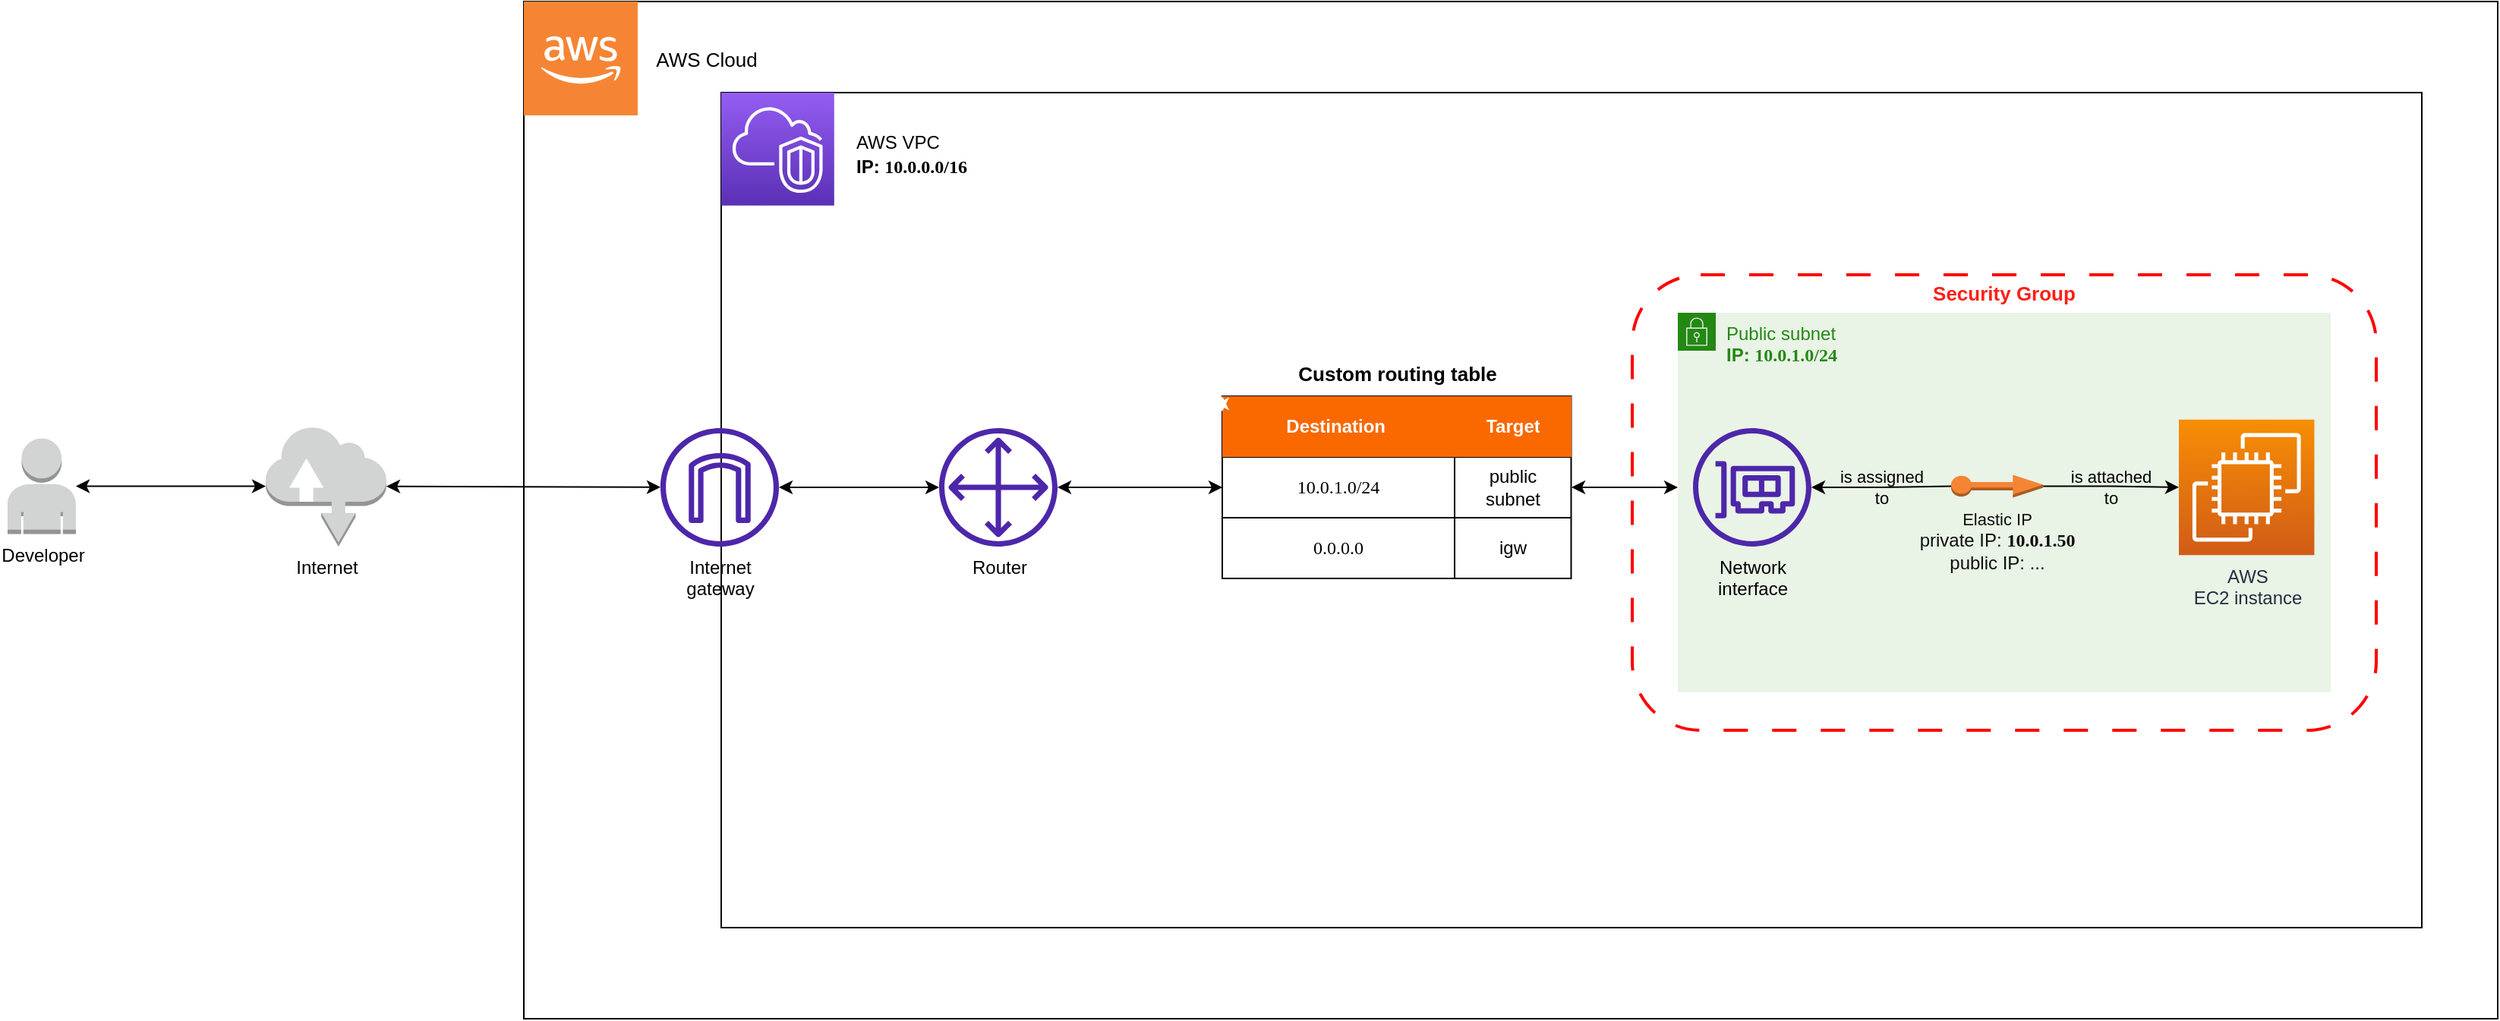 <mxfile version="21.1.2" type="device">
  <diagram id="U6V_GjBkOLSvwvCUSoy5" name="Page-1">
    <mxGraphModel dx="2590" dy="1734" grid="1" gridSize="10" guides="1" tooltips="1" connect="1" arrows="1" fold="1" page="1" pageScale="1" pageWidth="827" pageHeight="1169" math="0" shadow="0">
      <root>
        <mxCell id="0" />
        <mxCell id="1" parent="0" />
        <mxCell id="Q6gqKM6wIXDq9hAY0RPG-135" value="&lt;b&gt;&lt;font color=&quot;#ff1f17&quot; style=&quot;font-size: 13px;&quot;&gt;Security Group&lt;/font&gt;&lt;/b&gt;" style="fontStyle=0;verticalAlign=top;align=center;spacingTop=-2;fillColor=none;rounded=1;whiteSpace=wrap;html=1;strokeColor=#FF0000;strokeWidth=2;dashed=1;container=1;collapsible=0;expand=0;recursiveResize=0;dashPattern=8 8;" parent="1" vertex="1">
          <mxGeometry x="300" y="410" width="490" height="300" as="geometry" />
        </mxCell>
        <mxCell id="77" value="" style="rounded=0;whiteSpace=wrap;html=1;fontFamily=Lucida Console;fontSize=12;fontColor=#FFFFFF;fillColor=none;gradientColor=none;" parent="1" vertex="1">
          <mxGeometry x="-430" y="230" width="1300" height="670" as="geometry" />
        </mxCell>
        <mxCell id="6" value="" style="rounded=0;whiteSpace=wrap;html=1;gradientColor=none;fillColor=none;movable=1;resizable=1;rotatable=1;deletable=1;editable=1;connectable=1;" parent="1" vertex="1">
          <mxGeometry x="-300" y="290" width="1120" height="550" as="geometry" />
        </mxCell>
        <mxCell id="63" value="z" style="group;movable=1;resizable=1;rotatable=1;deletable=1;editable=1;connectable=1;" parent="1" vertex="1" connectable="0">
          <mxGeometry x="330" y="435" width="430" height="250" as="geometry" />
        </mxCell>
        <mxCell id="18" value="Public subnet&lt;br&gt;&lt;b&gt;IP: &lt;/b&gt;&lt;font face=&quot;Lucida Console&quot; style=&quot;font-weight: bold;&quot;&gt;10.0.1.0/24&lt;/font&gt;" style="points=[[0,0],[0.25,0],[0.5,0],[0.75,0],[1,0],[1,0.25],[1,0.5],[1,0.75],[1,1],[0.75,1],[0.5,1],[0.25,1],[0,1],[0,0.75],[0,0.5],[0,0.25]];outlineConnect=0;gradientColor=none;html=1;whiteSpace=wrap;fontSize=12;fontStyle=0;container=1;pointerEvents=0;collapsible=0;recursiveResize=0;shape=mxgraph.aws4.group;grIcon=mxgraph.aws4.group_security_group;grStroke=0;strokeColor=#248814;fillColor=#E9F3E6;verticalAlign=top;align=left;spacingLeft=30;fontColor=#248814;dashed=0;movable=1;resizable=1;rotatable=1;deletable=1;editable=1;connectable=1;" parent="63" vertex="1">
          <mxGeometry width="430" height="250" as="geometry" />
        </mxCell>
        <mxCell id="14" value="" style="edgeStyle=none;html=1;startArrow=classic;startFill=1;" parent="1" source="4" target="11" edge="1">
          <mxGeometry relative="1" as="geometry" />
        </mxCell>
        <mxCell id="4" value="Developer" style="outlineConnect=0;dashed=0;verticalLabelPosition=bottom;verticalAlign=top;align=center;html=1;shape=mxgraph.aws3.user;fillColor=#D2D3D3;gradientColor=none;" parent="1" vertex="1">
          <mxGeometry x="-770" y="517.75" width="45" height="63" as="geometry" />
        </mxCell>
        <mxCell id="12" value="" style="edgeStyle=none;html=1;startArrow=classic;startFill=1;" parent="1" source="11" target="9" edge="1">
          <mxGeometry relative="1" as="geometry" />
        </mxCell>
        <mxCell id="11" value="Internet" style="outlineConnect=0;dashed=0;verticalLabelPosition=bottom;verticalAlign=top;align=center;html=1;shape=mxgraph.aws3.internet;fillColor=#D2D3D3;gradientColor=none;" parent="1" vertex="1">
          <mxGeometry x="-600" y="509.5" width="79.5" height="79.5" as="geometry" />
        </mxCell>
        <mxCell id="98" value="" style="edgeStyle=none;html=1;strokeColor=#000000;fontColor=#FFFFFF;startArrow=classic;startFill=1;endArrow=classic;endFill=1;entryX=0;entryY=0.5;entryDx=0;entryDy=0;" parent="1" source="84" target="58" edge="1">
          <mxGeometry relative="1" as="geometry">
            <mxPoint x="-80" y="550" as="sourcePoint" />
          </mxGeometry>
        </mxCell>
        <mxCell id="88" value="" style="group;movable=1;resizable=1;rotatable=1;deletable=1;editable=1;connectable=1;" parent="1" vertex="1" connectable="0">
          <mxGeometry x="30" y="460" width="229.75" height="150" as="geometry" />
        </mxCell>
        <mxCell id="64" value="&lt;b&gt;&lt;font color=&quot;#000000&quot; style=&quot;font-size: 13px;&quot;&gt;Custom routing table&lt;/font&gt;&lt;/b&gt;" style="text;html=1;align=center;verticalAlign=middle;resizable=1;points=[];autosize=1;strokeColor=none;fillColor=none;fontColor=#ffffff;movable=1;rotatable=1;deletable=1;editable=1;connectable=1;" parent="88" vertex="1">
          <mxGeometry x="39.88" width="150" height="30" as="geometry" />
        </mxCell>
        <mxCell id="53" value="" style="shape=table;startSize=0;container=1;collapsible=0;childLayout=tableLayout;fillColor=none;gradientColor=none;movable=1;resizable=1;rotatable=1;deletable=1;editable=1;connectable=1;" parent="88" vertex="1">
          <mxGeometry y="30" width="229.75" height="120" as="geometry" />
        </mxCell>
        <mxCell id="54" value="" style="shape=tableRow;horizontal=0;startSize=0;swimlaneHead=0;swimlaneBody=0;top=0;left=0;bottom=0;right=0;collapsible=0;dropTarget=0;fillColor=none;points=[[0,0.5],[1,0.5]];portConstraint=eastwest;movable=1;resizable=1;rotatable=1;deletable=1;editable=1;connectable=1;" parent="53" vertex="1">
          <mxGeometry width="229.75" height="40" as="geometry" />
        </mxCell>
        <mxCell id="55" value="Destination&lt;span style=&quot;white-space: pre;&quot;&gt; &lt;/span&gt;" style="shape=partialRectangle;html=1;whiteSpace=wrap;connectable=1;overflow=hidden;fillColor=#fa6800;top=0;left=0;bottom=0;right=0;pointerEvents=1;fontColor=#FFFFFF;strokeColor=#C73500;fontStyle=1;movable=1;resizable=1;rotatable=1;deletable=1;editable=1;" parent="54" vertex="1">
          <mxGeometry width="153" height="40" as="geometry">
            <mxRectangle width="153" height="40" as="alternateBounds" />
          </mxGeometry>
        </mxCell>
        <mxCell id="56" value="Target" style="shape=partialRectangle;html=1;whiteSpace=wrap;connectable=1;overflow=hidden;fillColor=#fa6800;top=0;left=0;bottom=0;right=0;pointerEvents=1;fontColor=#ffffff;strokeColor=#C73500;fontStyle=1;movable=1;resizable=1;rotatable=1;deletable=1;editable=1;" parent="54" vertex="1">
          <mxGeometry x="153" width="77" height="40" as="geometry">
            <mxRectangle width="77" height="40" as="alternateBounds" />
          </mxGeometry>
        </mxCell>
        <mxCell id="99" style="edgeStyle=none;html=1;exitX=0;exitY=0;exitDx=0;exitDy=0;strokeColor=#FFFFFF;fontColor=#FFFFFF;startArrow=classic;startFill=1;endArrow=classic;endFill=1;" parent="54" source="55" edge="1">
          <mxGeometry relative="1" as="geometry">
            <mxPoint y="10" as="targetPoint" />
          </mxGeometry>
        </mxCell>
        <mxCell id="57" value="" style="shape=tableRow;horizontal=0;startSize=0;swimlaneHead=0;swimlaneBody=0;top=0;left=0;bottom=0;right=0;collapsible=0;dropTarget=0;fillColor=none;points=[[0,0.5],[1,0.5]];portConstraint=eastwest;movable=1;resizable=1;rotatable=1;deletable=1;editable=1;connectable=1;" parent="53" vertex="1">
          <mxGeometry y="40" width="229.75" height="40" as="geometry" />
        </mxCell>
        <mxCell id="58" value="&lt;font face=&quot;Lucida Console&quot;&gt;10.0.1.0/24&lt;/font&gt;" style="shape=partialRectangle;html=1;whiteSpace=wrap;connectable=1;overflow=hidden;fillColor=none;top=0;left=0;bottom=0;right=0;pointerEvents=1;movable=1;resizable=1;rotatable=1;deletable=1;editable=1;" parent="57" vertex="1">
          <mxGeometry width="153" height="40" as="geometry">
            <mxRectangle width="153" height="40" as="alternateBounds" />
          </mxGeometry>
        </mxCell>
        <mxCell id="59" value="public&lt;br&gt;subnet" style="shape=partialRectangle;html=1;whiteSpace=wrap;connectable=1;overflow=hidden;fillColor=none;top=0;left=0;bottom=0;right=0;pointerEvents=1;movable=1;resizable=1;rotatable=1;deletable=1;editable=1;" parent="57" vertex="1">
          <mxGeometry x="153" width="77" height="40" as="geometry">
            <mxRectangle width="77" height="40" as="alternateBounds" />
          </mxGeometry>
        </mxCell>
        <mxCell id="60" value="" style="shape=tableRow;horizontal=0;startSize=0;swimlaneHead=0;swimlaneBody=0;top=0;left=0;bottom=0;right=0;collapsible=0;dropTarget=0;fillColor=none;points=[[0,0.5],[1,0.5]];portConstraint=eastwest;movable=1;resizable=1;rotatable=1;deletable=1;editable=1;connectable=1;" parent="53" vertex="1">
          <mxGeometry y="80" width="229.75" height="40" as="geometry" />
        </mxCell>
        <mxCell id="61" value="&lt;font face=&quot;Lucida Console&quot;&gt;0.0.0.0&lt;/font&gt;" style="shape=partialRectangle;html=1;whiteSpace=wrap;connectable=1;overflow=hidden;fillColor=none;top=0;left=0;bottom=0;right=0;pointerEvents=1;movable=1;resizable=1;rotatable=1;deletable=1;editable=1;" parent="60" vertex="1">
          <mxGeometry width="153" height="40" as="geometry">
            <mxRectangle width="153" height="40" as="alternateBounds" />
          </mxGeometry>
        </mxCell>
        <mxCell id="62" value="igw" style="shape=partialRectangle;html=1;whiteSpace=wrap;connectable=1;overflow=hidden;fillColor=none;top=0;left=0;bottom=0;right=0;pointerEvents=1;movable=1;resizable=1;rotatable=1;deletable=1;editable=1;" parent="60" vertex="1">
          <mxGeometry x="153" width="77" height="40" as="geometry">
            <mxRectangle width="77" height="40" as="alternateBounds" />
          </mxGeometry>
        </mxCell>
        <mxCell id="95" value="" style="endArrow=classic;startArrow=classic;html=1;strokeColor=#000000;fontColor=#FFFFFF;movable=1;resizable=1;rotatable=1;deletable=1;editable=1;connectable=1;entryX=1;entryY=0.5;entryDx=0;entryDy=0;startFill=1;endFill=1;" parent="1" target="59" edge="1">
          <mxGeometry width="50" height="50" relative="1" as="geometry">
            <mxPoint x="330" y="550" as="sourcePoint" />
            <mxPoint x="220" y="540" as="targetPoint" />
          </mxGeometry>
        </mxCell>
        <mxCell id="109" value="" style="group" parent="1" vertex="1" connectable="0">
          <mxGeometry x="-430" y="230" width="165" height="75" as="geometry" />
        </mxCell>
        <mxCell id="2" value="" style="outlineConnect=0;dashed=0;verticalLabelPosition=bottom;verticalAlign=top;align=center;html=1;shape=mxgraph.aws3.cloud_2;fillColor=#F58534;gradientColor=none;" parent="109" vertex="1">
          <mxGeometry width="75" height="75" as="geometry" />
        </mxCell>
        <mxCell id="108" value="&lt;font color=&quot;#000000&quot;&gt;AWS Cloud&lt;/font&gt;" style="text;html=1;align=center;verticalAlign=middle;resizable=0;points=[];autosize=1;strokeColor=none;fillColor=none;fontFamily=Helvetica;fontColor=#FFFFFF;fontSize=13;" parent="109" vertex="1">
          <mxGeometry x="75" y="22.5" width="90" height="30" as="geometry" />
        </mxCell>
        <mxCell id="89" value="" style="group;movable=1;resizable=1;rotatable=1;deletable=1;editable=1;connectable=1;" parent="1" vertex="1" connectable="0">
          <mxGeometry x="-300" y="290" width="188.895" height="80" as="geometry" />
        </mxCell>
        <mxCell id="90" value="" style="sketch=0;points=[[0,0,0],[0.25,0,0],[0.5,0,0],[0.75,0,0],[1,0,0],[0,1,0],[0.25,1,0],[0.5,1,0],[0.75,1,0],[1,1,0],[0,0.25,0],[0,0.5,0],[0,0.75,0],[1,0.25,0],[1,0.5,0],[1,0.75,0]];outlineConnect=0;fontColor=#232F3E;gradientColor=#945DF2;gradientDirection=north;fillColor=#5A30B5;strokeColor=#ffffff;dashed=0;verticalLabelPosition=bottom;verticalAlign=top;align=center;html=1;fontSize=12;fontStyle=0;aspect=fixed;shape=mxgraph.aws4.resourceIcon;resIcon=mxgraph.aws4.vpc;movable=1;resizable=1;rotatable=1;deletable=1;editable=1;connectable=1;" parent="89" vertex="1">
          <mxGeometry width="74.405" height="74.405" as="geometry" />
        </mxCell>
        <mxCell id="91" value="&lt;font color=&quot;#000000&quot; style=&quot;font-size: 12px; background-color: rgb(255, 255, 255);&quot;&gt;AWS VPC&lt;br&gt;&lt;b style=&quot;&quot;&gt;IP: &lt;font style=&quot;&quot; face=&quot;Lucida Console&quot;&gt;10.0.0.0/16&lt;/font&gt;&lt;/b&gt;&lt;/font&gt;" style="text;html=1;align=left;verticalAlign=middle;resizable=1;points=[];autosize=1;strokeColor=none;fillColor=none;fontSize=13;fontColor=#ffffff;movable=1;rotatable=1;deletable=1;editable=1;connectable=1;" parent="89" vertex="1">
          <mxGeometry x="86.789" y="19.998" width="100" height="40" as="geometry" />
        </mxCell>
        <mxCell id="105" value="" style="group" parent="1" vertex="1" connectable="0">
          <mxGeometry x="370" y="470" width="310" height="200" as="geometry" />
        </mxCell>
        <mxCell id="9" value="&lt;font color=&quot;#000000&quot;&gt;Internet&lt;br&gt;gateway&lt;/font&gt;" style="sketch=0;outlineConnect=0;fontColor=#232F3E;gradientColor=none;fillColor=#4D27AA;strokeColor=none;dashed=0;verticalLabelPosition=bottom;verticalAlign=top;align=center;html=1;fontSize=12;fontStyle=0;aspect=fixed;pointerEvents=1;shape=mxgraph.aws4.internet_gateway;" parent="1" vertex="1">
          <mxGeometry x="-340" y="511" width="78" height="78" as="geometry" />
        </mxCell>
        <mxCell id="84" value="&lt;font color=&quot;#000000&quot; style=&quot;font-size: 12px;&quot;&gt;Router&lt;/font&gt;" style="sketch=0;outlineConnect=0;fontColor=#232F3E;gradientColor=none;fillColor=#4D27AA;strokeColor=none;dashed=0;verticalLabelPosition=bottom;verticalAlign=top;align=center;html=1;fontSize=12;fontStyle=0;aspect=fixed;pointerEvents=1;shape=mxgraph.aws4.customer_gateway;" parent="1" vertex="1">
          <mxGeometry x="-156.5" y="511" width="78" height="78" as="geometry" />
        </mxCell>
        <mxCell id="96" value="" style="edgeStyle=none;html=1;strokeColor=#000000;fontColor=#FFFFFF;startArrow=classic;startFill=1;endArrow=classic;endFill=1;" parent="1" source="9" target="84" edge="1">
          <mxGeometry relative="1" as="geometry" />
        </mxCell>
        <mxCell id="Q6gqKM6wIXDq9hAY0RPG-124" value="AWS&lt;br&gt;EC2 instance" style="sketch=0;points=[[0,0,0],[0.25,0,0],[0.5,0,0],[0.75,0,0],[1,0,0],[0,1,0],[0.25,1,0],[0.5,1,0],[0.75,1,0],[1,1,0],[0,0.25,0],[0,0.5,0],[0,0.75,0],[1,0.25,0],[1,0.5,0],[1,0.75,0]];outlineConnect=0;fontColor=#232F3E;gradientColor=#F78E04;gradientDirection=north;fillColor=#D05C17;strokeColor=#ffffff;dashed=0;verticalLabelPosition=bottom;verticalAlign=top;align=center;html=1;fontSize=12;fontStyle=0;aspect=fixed;shape=mxgraph.aws4.resourceIcon;resIcon=mxgraph.aws4.ec2;movable=1;resizable=1;rotatable=1;deletable=1;editable=1;connectable=1;" parent="1" vertex="1">
          <mxGeometry x="660.005" y="505.385" width="89.225" height="89.225" as="geometry" />
        </mxCell>
        <mxCell id="Q6gqKM6wIXDq9hAY0RPG-131" value="is attached&lt;br&gt;to" style="edgeStyle=orthogonalEdgeStyle;rounded=0;orthogonalLoop=1;jettySize=auto;html=1;labelBackgroundColor=none;" parent="1" source="81" target="Q6gqKM6wIXDq9hAY0RPG-124" edge="1">
          <mxGeometry relative="1" as="geometry" />
        </mxCell>
        <mxCell id="Q6gqKM6wIXDq9hAY0RPG-137" value="is assigned&lt;br&gt;to" style="edgeStyle=orthogonalEdgeStyle;rounded=0;orthogonalLoop=1;jettySize=auto;html=1;startArrow=classic;startFill=1;endArrow=none;endFill=0;labelBackgroundColor=none;" parent="1" source="112" target="81" edge="1">
          <mxGeometry relative="1" as="geometry" />
        </mxCell>
        <mxCell id="112" value="&lt;font color=&quot;#000000&quot;&gt;Network&lt;br&gt;interface&lt;br&gt;&lt;/font&gt;" style="sketch=0;outlineConnect=0;fontColor=#232F3E;gradientColor=none;fillColor=#4D27AA;strokeColor=none;dashed=0;verticalLabelPosition=bottom;verticalAlign=top;align=center;html=1;fontSize=12;fontStyle=0;aspect=fixed;pointerEvents=1;shape=mxgraph.aws4.elastic_network_interface;fontFamily=Helvetica;" parent="1" vertex="1">
          <mxGeometry x="340" y="511" width="78" height="78" as="geometry" />
        </mxCell>
        <mxCell id="81" value="&lt;font style=&quot;font-size: 11px;&quot;&gt;&lt;font style=&quot;font-size: 11px;&quot; color=&quot;#0f0f0f&quot;&gt;Elastic IP&lt;br&gt;&lt;/font&gt;&lt;/font&gt;&lt;font color=&quot;#0f0f0f&quot;&gt;private IP: &lt;font face=&quot;Lucida Console&quot;&gt;&lt;b&gt;10.0.1.50&lt;/b&gt;&lt;/font&gt;&lt;br&gt;public IP: ...&lt;br&gt;&lt;/font&gt;" style="outlineConnect=0;dashed=0;verticalLabelPosition=bottom;verticalAlign=top;align=center;html=1;shape=mxgraph.aws3.elastic_ip;fillColor=#F58534;gradientColor=none;movable=1;resizable=1;rotatable=1;deletable=1;editable=1;connectable=1;" parent="1" vertex="1">
          <mxGeometry x="510.004" y="541.79" width="60.577" height="14.92" as="geometry" />
        </mxCell>
      </root>
    </mxGraphModel>
  </diagram>
</mxfile>
